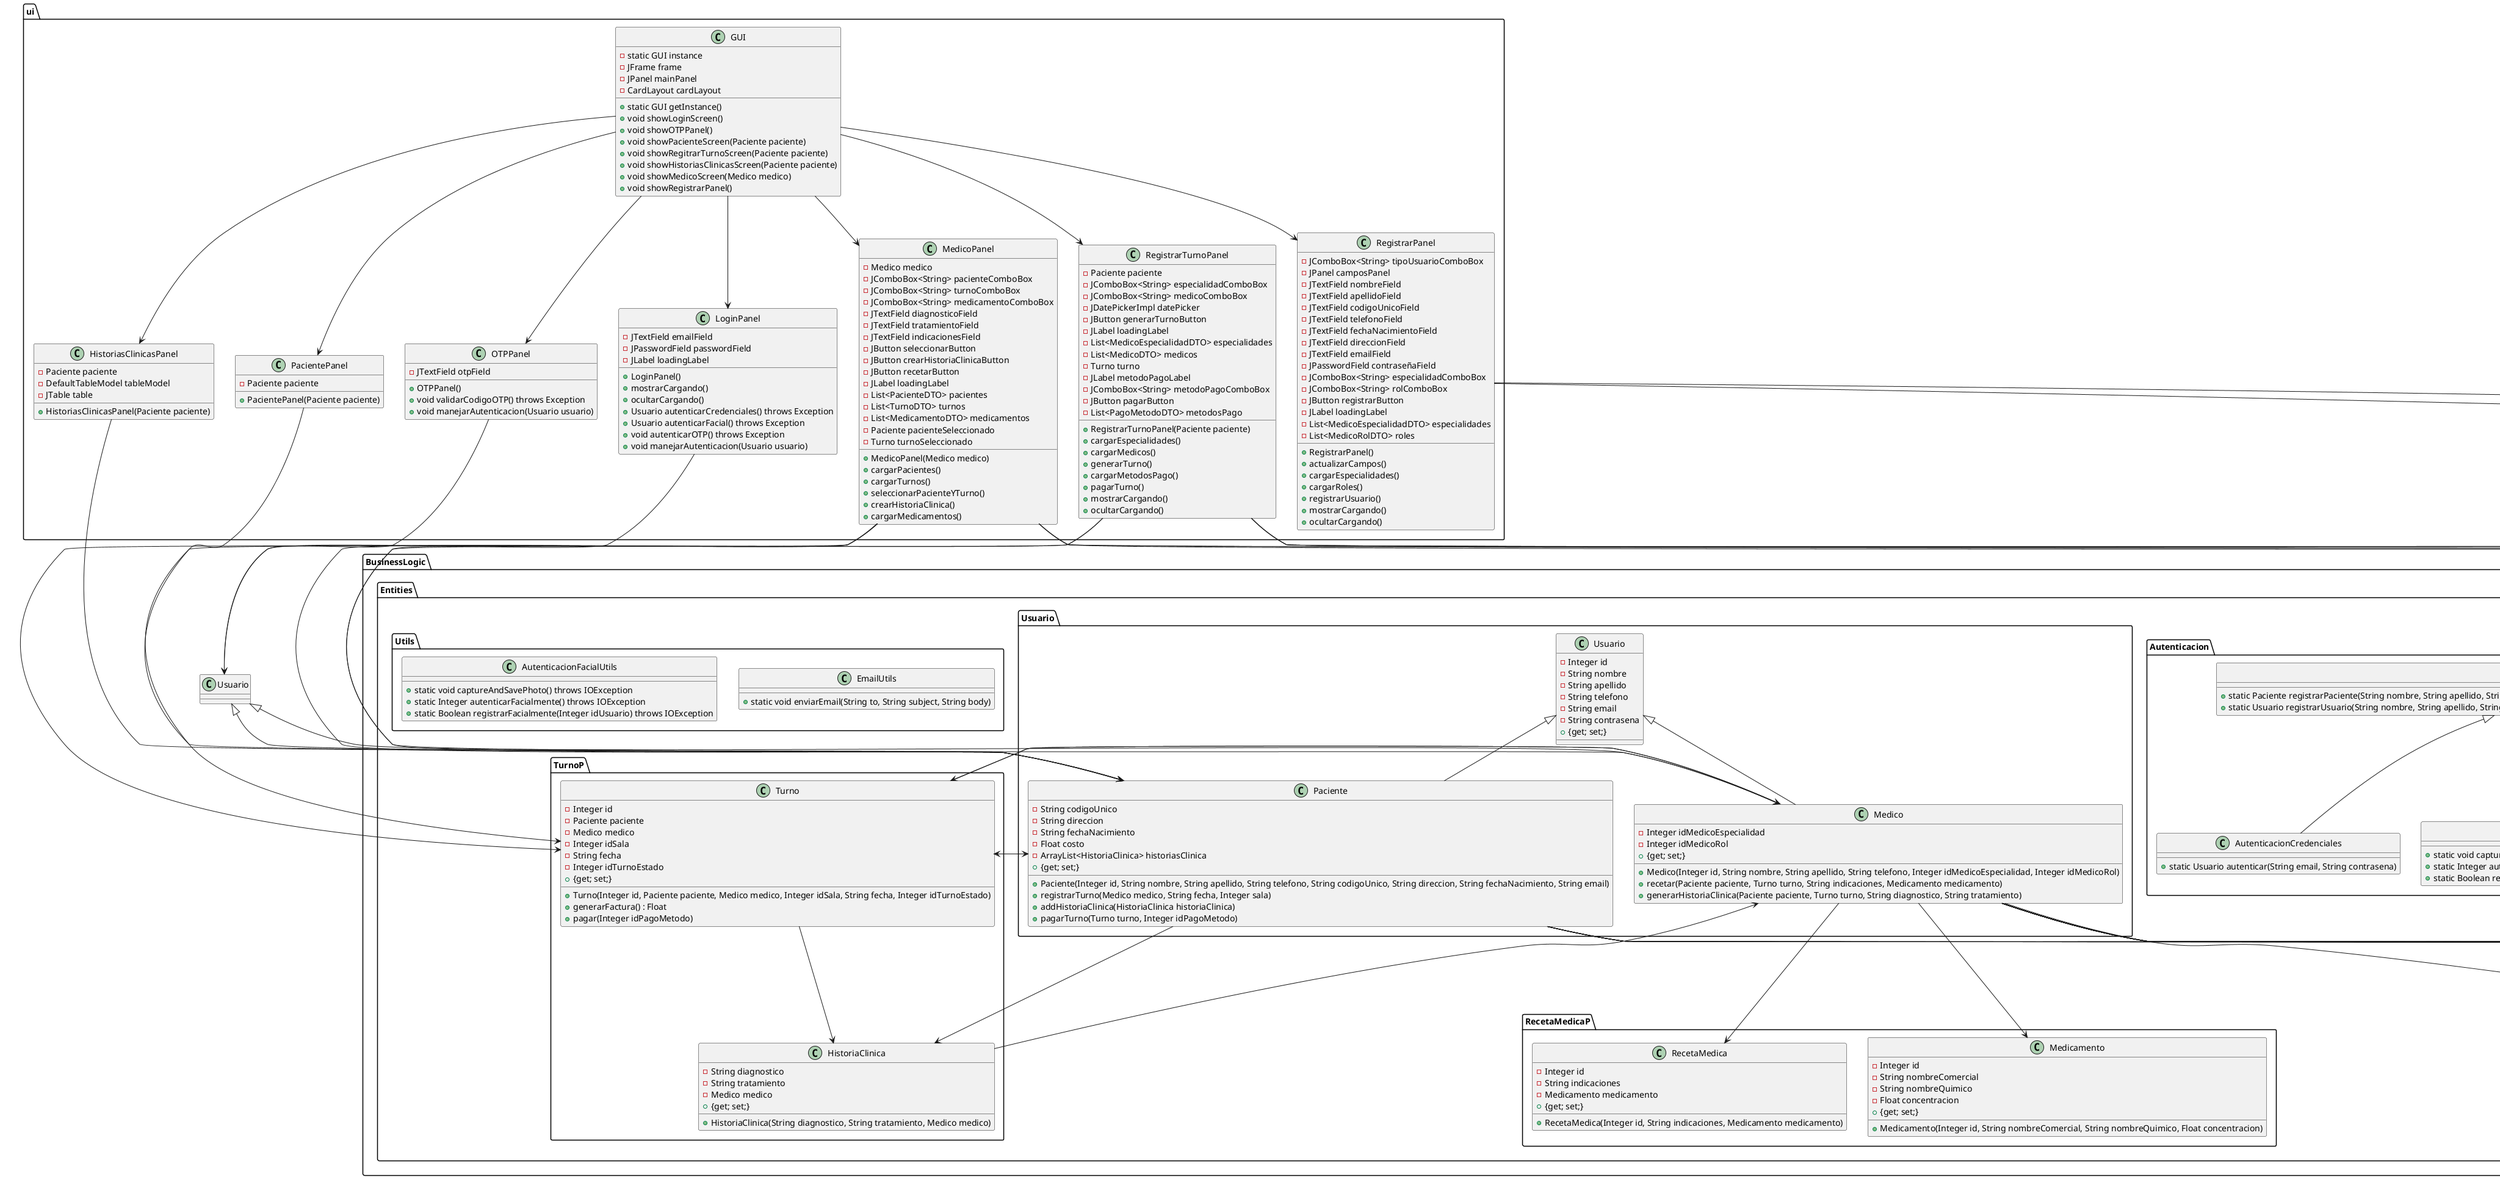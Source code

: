 @startuml

package "BusinessLogic.Entities.Usuario" {
    class Usuario {
        - Integer id
        - String nombre
        - String apellido
        - String telefono
        - String email
        - String contrasena
        + {get; set;}
    }

    class Medico extends Usuario {
        - Integer idMedicoEspecialidad
        - Integer idMedicoRol
        + Medico(Integer id, String nombre, String apellido, String telefono, Integer idMedicoEspecialidad, Integer idMedicoRol)
        + recetar(Paciente paciente, Turno turno, String indicaciones, Medicamento medicamento)
        + generarHistoriaClinica(Paciente paciente, Turno turno, String diagnostico, String tratamiento)
        + {get; set;}
    }

    class Paciente extends Usuario {
        - String codigoUnico
        - String direccion
        - String fechaNacimiento
        - Float costo
        - ArrayList<HistoriaClinica> historiasClinica
        + Paciente(Integer id, String nombre, String apellido, String telefono, String codigoUnico, String direccion, String fechaNacimiento, String email)
        + registrarTurno(Medico medico, String fecha, Integer sala)
        + addHistoriaClinica(HistoriaClinica historiaClinica)
        + pagarTurno(Turno turno, Integer idPagoMetodo)
        + {get; set;}
    }
}

package "BusinessLogic.Entities.TurnoP" {
    class Turno {
        - Integer id
        - Paciente paciente
        - Medico medico
        - Integer idSala
        - String fecha
        - Integer idTurnoEstado
        + Turno(Integer id, Paciente paciente, Medico medico, Integer idSala, String fecha, Integer idTurnoEstado)
        + generarFactura() : Float
        + pagar(Integer idPagoMetodo)
        + {get; set;}
    }

    class HistoriaClinica {
        - String diagnostico
        - String tratamiento
        - Medico medico
        + HistoriaClinica(String diagnostico, String tratamiento, Medico medico)
        + {get; set;}
    }
}

package "BusinessLogic.Entities.RecetaMedicaP" {
    class Medicamento {
        - Integer id
        - String nombreComercial
        - String nombreQuimico
        - Float concentracion
        + Medicamento(Integer id, String nombreComercial, String nombreQuimico, Float concentracion)
        + {get; set;}
    }

    class RecetaMedica {
        - Integer id
        - String indicaciones
        - Medicamento medicamento
        + RecetaMedica(Integer id, String indicaciones, Medicamento medicamento)
        + {get; set;}
    }
}

package "BusinessLogic.Entities.Autenticacion" {
    class Autenticacion {
        + static Paciente registrarPaciente(String nombre, String apellido, String codigoUnico, String telefono, String fechaNacimiento, String direccion, String email, String contrasena)
        + static Usuario registrarUsuario(String nombre, String apellido, String telefono, Integer idMedicoEspecialidad, Integer idMedicoRol, String email, String contrasena)
    }

    class AutenticacionCredenciales extends Autenticacion {
        + static Usuario autenticar(String email, String contrasena)
    }

    class AutenticacionFacial extends Autenticacion {
        + static void captureAndSavePhoto() throws IOException
        + static Integer autenticarFacialmente() throws IOException
        + static Boolean registrarFacialmente(Integer idUsuario) throws IOException
    }

    class AutenticacionOTP extends Autenticacion {
        + static Boolean autenticar(String email)
        + static Boolean validarOTP(String otp)
        + static Usuario obtenerUsuario()
    }
}

package "BusinessLogic.Entities.Utils" {
    class EmailUtils {
        + static void enviarEmail(String to, String subject, String body)
    }
}




package "BusinessLogic.Entities.Utils" {
    class AutenticacionFacialUtils {
        + static void captureAndSavePhoto() throws IOException
        + static Integer autenticarFacialmente() throws IOException
        + static Boolean registrarFacialmente(Integer idUsuario) throws IOException
    }
}

package "DataAccess.DTO" {
    class MedicoDTO {
        - Integer idMedico
        - Integer idUsuario
        - String nombre
        - String apellido
        - String telefono
        - String estado
        - String fechaCrea
        - String fechaModifica
        + {get; set;}
    }

    class PacienteDTO {
        - Integer idPaciente
        - Integer idUsuario
        - String nombre
        - String apellido
        - String codigoUnico
        - String telefono
        - String fechaNacimiento
        - String direccion
        - String estado
        - String fechaCrea
        - String fechaModifica
        + {get; set;}
    }

    class TurnoDTO {
        - Integer idTurno
        - Integer idPaciente
        - Integer idMedico
        - Integer idSala
        - String fechaTurno
        - Integer idTurnoEstado
        - String estado
        - String fechaCrea
        - String fechaModifica
        + {get; set;}
    }

    class PacienteHistoriaClinicaDTO {
        - Integer idPacienteHistoriaClinica
        - Integer idPaciente
        - String diagnostico
        - String tratamiento
        - Integer idMedico
        - String estado
        - String fechaCrea
        - String fechaModifica
        + {get; set;}
    }

    class PagoDTO {
        - Integer idPago
        - Integer idFactura
        - Integer idPagoMetodo
        - String estado
        - String fechaCrea
        - String fechaModifica
        + {get; set;}
    }

    class FacturaDTO {
        - Integer idFactura
        - Integer idTurno
        - Float montoTotal
        - String estadoPago
        - String estado
        - String fechaCrea
        - String fechaModifica
        + {get; set;}
    }

    class PagoMetodoDTO {
        - Integer idPagoMetodo
        - String nombreMetodo
        - String estado
        - String fechaCrea
        - String fechaModifica
        + {get; set;}
    }

    class MedicoEspecialidadDTO {
        - Integer idMedicoEspecialidad
        - String nombreEspecialidad
        - String estado
        - String fechaCrea
        - String fechaModifica
        + {get; set;}
    }

    class TurnoEstadoDTO {
        - Integer idTurnoEstado
        - String nombreEstado
        - String estado
        - String fechaCrea
        - String fechaModifica
        + {get; set;}
    }

    class MedicamentoDTO {
        - Integer idMedicamento
        - String nombreComercial
        - String nombreQuimico
        - Float concentracion
        - Integer idMedicamentoTipo
        - String estado
        - String fechaCrea
        - String fechaModifica
        + {get; set;}
    }

    class MedicamentoRecetadoDTO {
        - Integer idMedicamentoRecetado
        - Integer idRecetaMedica
        - Integer idMedicamento
        - String estado
        - String fechaCrea
        - String fechaModifica
        + {get; set;}
    }

    class RecetaMedicaDTO {
        - Integer idRecetaMedica
        - Integer idTurno
        - String indicaciones
        - String estado
        - String fechaCrea
        - String fechaModifica
        + {get; set;}
    }

    class AutenticacionFacialDTO {
        - Integer idAutenticacion
        - Integer idUsuario
        - byte[] encodingFacial
        - String fechaCrea
        + {get; set;}
    }

    class AutenticacionOTPDTO {
        - Integer idAutenticacionOTP
        - Integer idUsuario
        - String otp
        - String otpExpiracion
        - String fechaCrea
        + {get; set;}
    }
}

package "DataAccess.DAO" {
    class MedicoDAO {
        + readAllByEspecialidadId(Integer idMedicoEspecialidad)
    }

    class PacienteDAO {
        + readBy(Integer id)
        + readByUsuarioId(Integer id)
    }

    class TurnoDAO {
        + readByPacienteAndMedicoId(Integer idPaciente, Integer idMedico)
    }

    class PagoDAO {
        + readAll()
    }

    class FacturaDAO {
        + readByTurnoId(Integer idTurno)
    }

    class PagoMetodoDAO {
        + readBy(Integer id)
        + readAll()
        + create(PagoMetodoDTO entity)
        + update(PagoMetodoDTO entity)
        + delete(Integer id)
        + getMaxRow()
    }

    class MedicoEspecialidadDAO {
        + getAll()
    }

    class MedicamentoDAO {
        + getAll()
    }

    class UsuarioDAO {
        + getBy(Integer id)
    }

    class RecetaMedicaDAO {
        + add(RecetaMedicaDTO recetaMedicaDTO)
    }

    class MedicamentoRecetadoDAO {
        + add(MedicamentoRecetadoDTO medicamentoRecetadoDTO)
    }

    class PacienteHistoriaClinicaDAO {
        + add(PacienteHistoriaClinicaDTO historiaClinicaDTO)
    }

    class AutenticacionFacialDAO {
        + readBy(Integer id)
        + readAll()
        + create(AutenticacionFacialDTO entity)
        + update(AutenticacionFacialDTO entity)
        + delete(Integer id)
        + getMaxRow()
    }

    class AutenticacionOTPDAO {
        + readBy(Integer id)
        + readAll()
        + create(AutenticacionOTPDTO entity)
        + update(AutenticacionOTPDTO entity)
        + delete(Integer id)
        + getMaxRow()
    }
}

package "BusinessLogic" {
    class BLFactory<T> {
        + BLFactory(Supplier<T> supplier)
        + add(T entity)
        + getAll()
        + getBy(Integer id)
    }
}

package "Framework" {
    class PoliSaludException {
        + PoliSaludException(String message, String className, String methodName)
    }
}

package "ui" {
    class RegistrarTurnoPanel {
        - Paciente paciente
        - JComboBox<String> especialidadComboBox
        - JComboBox<String> medicoComboBox
        - JDatePickerImpl datePicker
        - JButton generarTurnoButton
        - JLabel loadingLabel
        - List<MedicoEspecialidadDTO> especialidades
        - List<MedicoDTO> medicos
        - Turno turno
        - JLabel metodoPagoLabel
        - JComboBox<String> metodoPagoComboBox
        - JButton pagarButton
        - List<PagoMetodoDTO> metodosPago
        + RegistrarTurnoPanel(Paciente paciente)
        + cargarEspecialidades()
        + cargarMedicos()
        + generarTurno()
        + cargarMetodosPago()
        + pagarTurno()
        + mostrarCargando()
        + ocultarCargando()
    }

    class RegistrarPanel {
        - JComboBox<String> tipoUsuarioComboBox
        - JPanel camposPanel
        - JTextField nombreField
        - JTextField apellidoField
        - JTextField codigoUnicoField
        - JTextField telefonoField
        - JTextField fechaNacimientoField
        - JTextField direccionField
        - JTextField emailField
        - JPasswordField contraseñaField
        - JComboBox<String> especialidadComboBox
        - JComboBox<String> rolComboBox
        - JButton registrarButton
        - JLabel loadingLabel
        - List<MedicoEspecialidadDTO> especialidades
        - List<MedicoRolDTO> roles
        + RegistrarPanel()
        + actualizarCampos()
        + cargarEspecialidades()
        + cargarRoles()
        + registrarUsuario()
        + mostrarCargando()
        + ocultarCargando()
    }

    class MedicoPanel {
        - Medico medico
        - JComboBox<String> pacienteComboBox
        - JComboBox<String> turnoComboBox
        - JComboBox<String> medicamentoComboBox
        - JTextField diagnosticoField
        - JTextField tratamientoField
        - JTextField indicacionesField
        - JButton seleccionarButton
        - JButton crearHistoriaClinicaButton
        - JButton recetarButton
        - JLabel loadingLabel
        - List<PacienteDTO> pacientes
        - List<TurnoDTO> turnos
        - List<MedicamentoDTO> medicamentos
        - Paciente pacienteSeleccionado
        - Turno turnoSeleccionado
        + MedicoPanel(Medico medico)
        + cargarPacientes()
        + cargarTurnos()
        + seleccionarPacienteYTurno()
        + crearHistoriaClinica()
        + cargarMedicamentos()
    }

    class PacientePanel {
        - Paciente paciente
        + PacientePanel(Paciente paciente)
    }

    class HistoriasClinicasPanel {
        - Paciente paciente
        - DefaultTableModel tableModel
        - JTable table
        + HistoriasClinicasPanel(Paciente paciente)
    }

    class LoginPanel {
        - JTextField emailField
        - JPasswordField passwordField
        - JLabel loadingLabel
        + LoginPanel()
        + mostrarCargando()
        + ocultarCargando()
        + Usuario autenticarCredenciales() throws Exception
        + Usuario autenticarFacial() throws Exception
        + void autenticarOTP() throws Exception
        + void manejarAutenticacion(Usuario usuario)
    }

    class OTPPanel {
        - JTextField otpField
        + OTPPanel()
        + void validarCodigoOTP() throws Exception
        + void manejarAutenticacion(Usuario usuario)
    }

    class GUI {
        - static GUI instance
        - JFrame frame
        - JPanel mainPanel
        - CardLayout cardLayout
        + static GUI getInstance()
        + void showLoginScreen()
        + void showOTPPanel()
        + void showPacienteScreen(Paciente paciente)
        + void showRegitrarTurnoScreen(Paciente paciente)
        + void showHistoriasClinicasScreen(Paciente paciente)
        + void showMedicoScreen(Medico medico)
        + void showRegistrarPanel()
    }
}

Usuario <|-- Medico
Usuario <|-- Paciente
Turno --> Paciente
Turno --> Medico
Turno --> HistoriaClinica
HistoriaClinica --> Medico
Paciente --> HistoriaClinica
Medico --> Medicamento
Medico --> RecetaMedica
Medico --> PacienteHistoriaClinica
Medico --> Turno
Paciente --> Turno
Paciente --> PagoDTO
Paciente --> FacturaDTO
Paciente --> PagoMetodoDTO
Paciente --> MedicoEspecialidadDTO
Paciente --> TurnoEstadoDTO
Paciente --> MedicamentoDTO
Paciente --> MedicamentoRecetadoDTO
Paciente --> RecetaMedicaDTO
Medico --> MedicoDTO
Medico --> PacienteDTO
Medico --> TurnoDTO
Medico --> PacienteHistoriaClinicaDTO
Medico --> PagoDTO
Medico --> FacturaDTO
Medico --> PagoMetodoDTO
Medico --> MedicoEspecialidadDTO
Medico --> TurnoEstadoDTO
Medico --> MedicamentoDTO
Medico --> MedicamentoRecetadoDTO
Medico --> RecetaMedicaDTO
Medico --> MedicoDAO
Medico --> PacienteDAO
Medico --> TurnoDAO
Medico --> PagoDAO
Medico --> FacturaDAO
Medico --> PagoMetodoDAO
Medico --> MedicoEspecialidadDAO
Medico --> MedicamentoDAO
Medico --> UsuarioDAO
Medico --> RecetaMedicaDAO
Medico --> MedicamentoRecetadoDAO
Medico --> PacienteHistoriaClinicaDAO
BLFactory --> MedicoDAO
BLFactory --> PacienteDAO
BLFactory --> TurnoDAO
BLFactory --> PagoDAO
BLFactory --> FacturaDAO
BLFactory --> PagoMetodoDAO
BLFactory --> MedicoEspecialidadDAO
BLFactory --> MedicamentoDAO
BLFactory --> UsuarioDAO
BLFactory --> RecetaMedicaDAO
BLFactory --> MedicamentoRecetadoDAO
BLFactory --> PacienteHistoriaClinicaDAO
PoliSaludException --> MedicoDAO
PoliSaludException --> PacienteDAO
PoliSaludException --> TurnoDAO
PoliSaludException --> PagoDAO
PoliSaludException --> FacturaDAO
PoliSaludException --> PagoMetodoDAO
PoliSaludException --> MedicoEspecialidadDAO
PoliSaludException --> MedicamentoDAO
PoliSaludException --> UsuarioDAO
PoliSaludException --> RecetaMedicaDAO
PoliSaludException --> MedicamentoRecetadoDAO
PoliSaludException --> PacienteHistoriaClinicaDAO
RegistrarTurnoPanel --> Paciente
RegistrarTurnoPanel --> MedicoEspecialidadDTO
RegistrarTurnoPanel --> MedicoDTO
RegistrarTurnoPanel --> Turno
RegistrarTurnoPanel --> PagoMetodoDTO
RegistrarPanel --> MedicoEspecialidadDTO
RegistrarPanel --> MedicoRolDTO
MedicoPanel --> Medico
MedicoPanel --> PacienteDTO
MedicoPanel --> TurnoDTO
MedicoPanel --> MedicamentoDTO
MedicoPanel --> Paciente
MedicoPanel --> Turno
PacientePanel --> Paciente
HistoriasClinicasPanel --> Paciente
LoginPanel --> Usuario
OTPPanel --> Usuario
GUI --> LoginPanel
GUI --> OTPPanel
GUI --> PacientePanel
GUI --> RegistrarTurnoPanel
GUI --> HistoriasClinicasPanel
GUI --> MedicoPanel
GUI --> RegistrarPanel

@enduml
